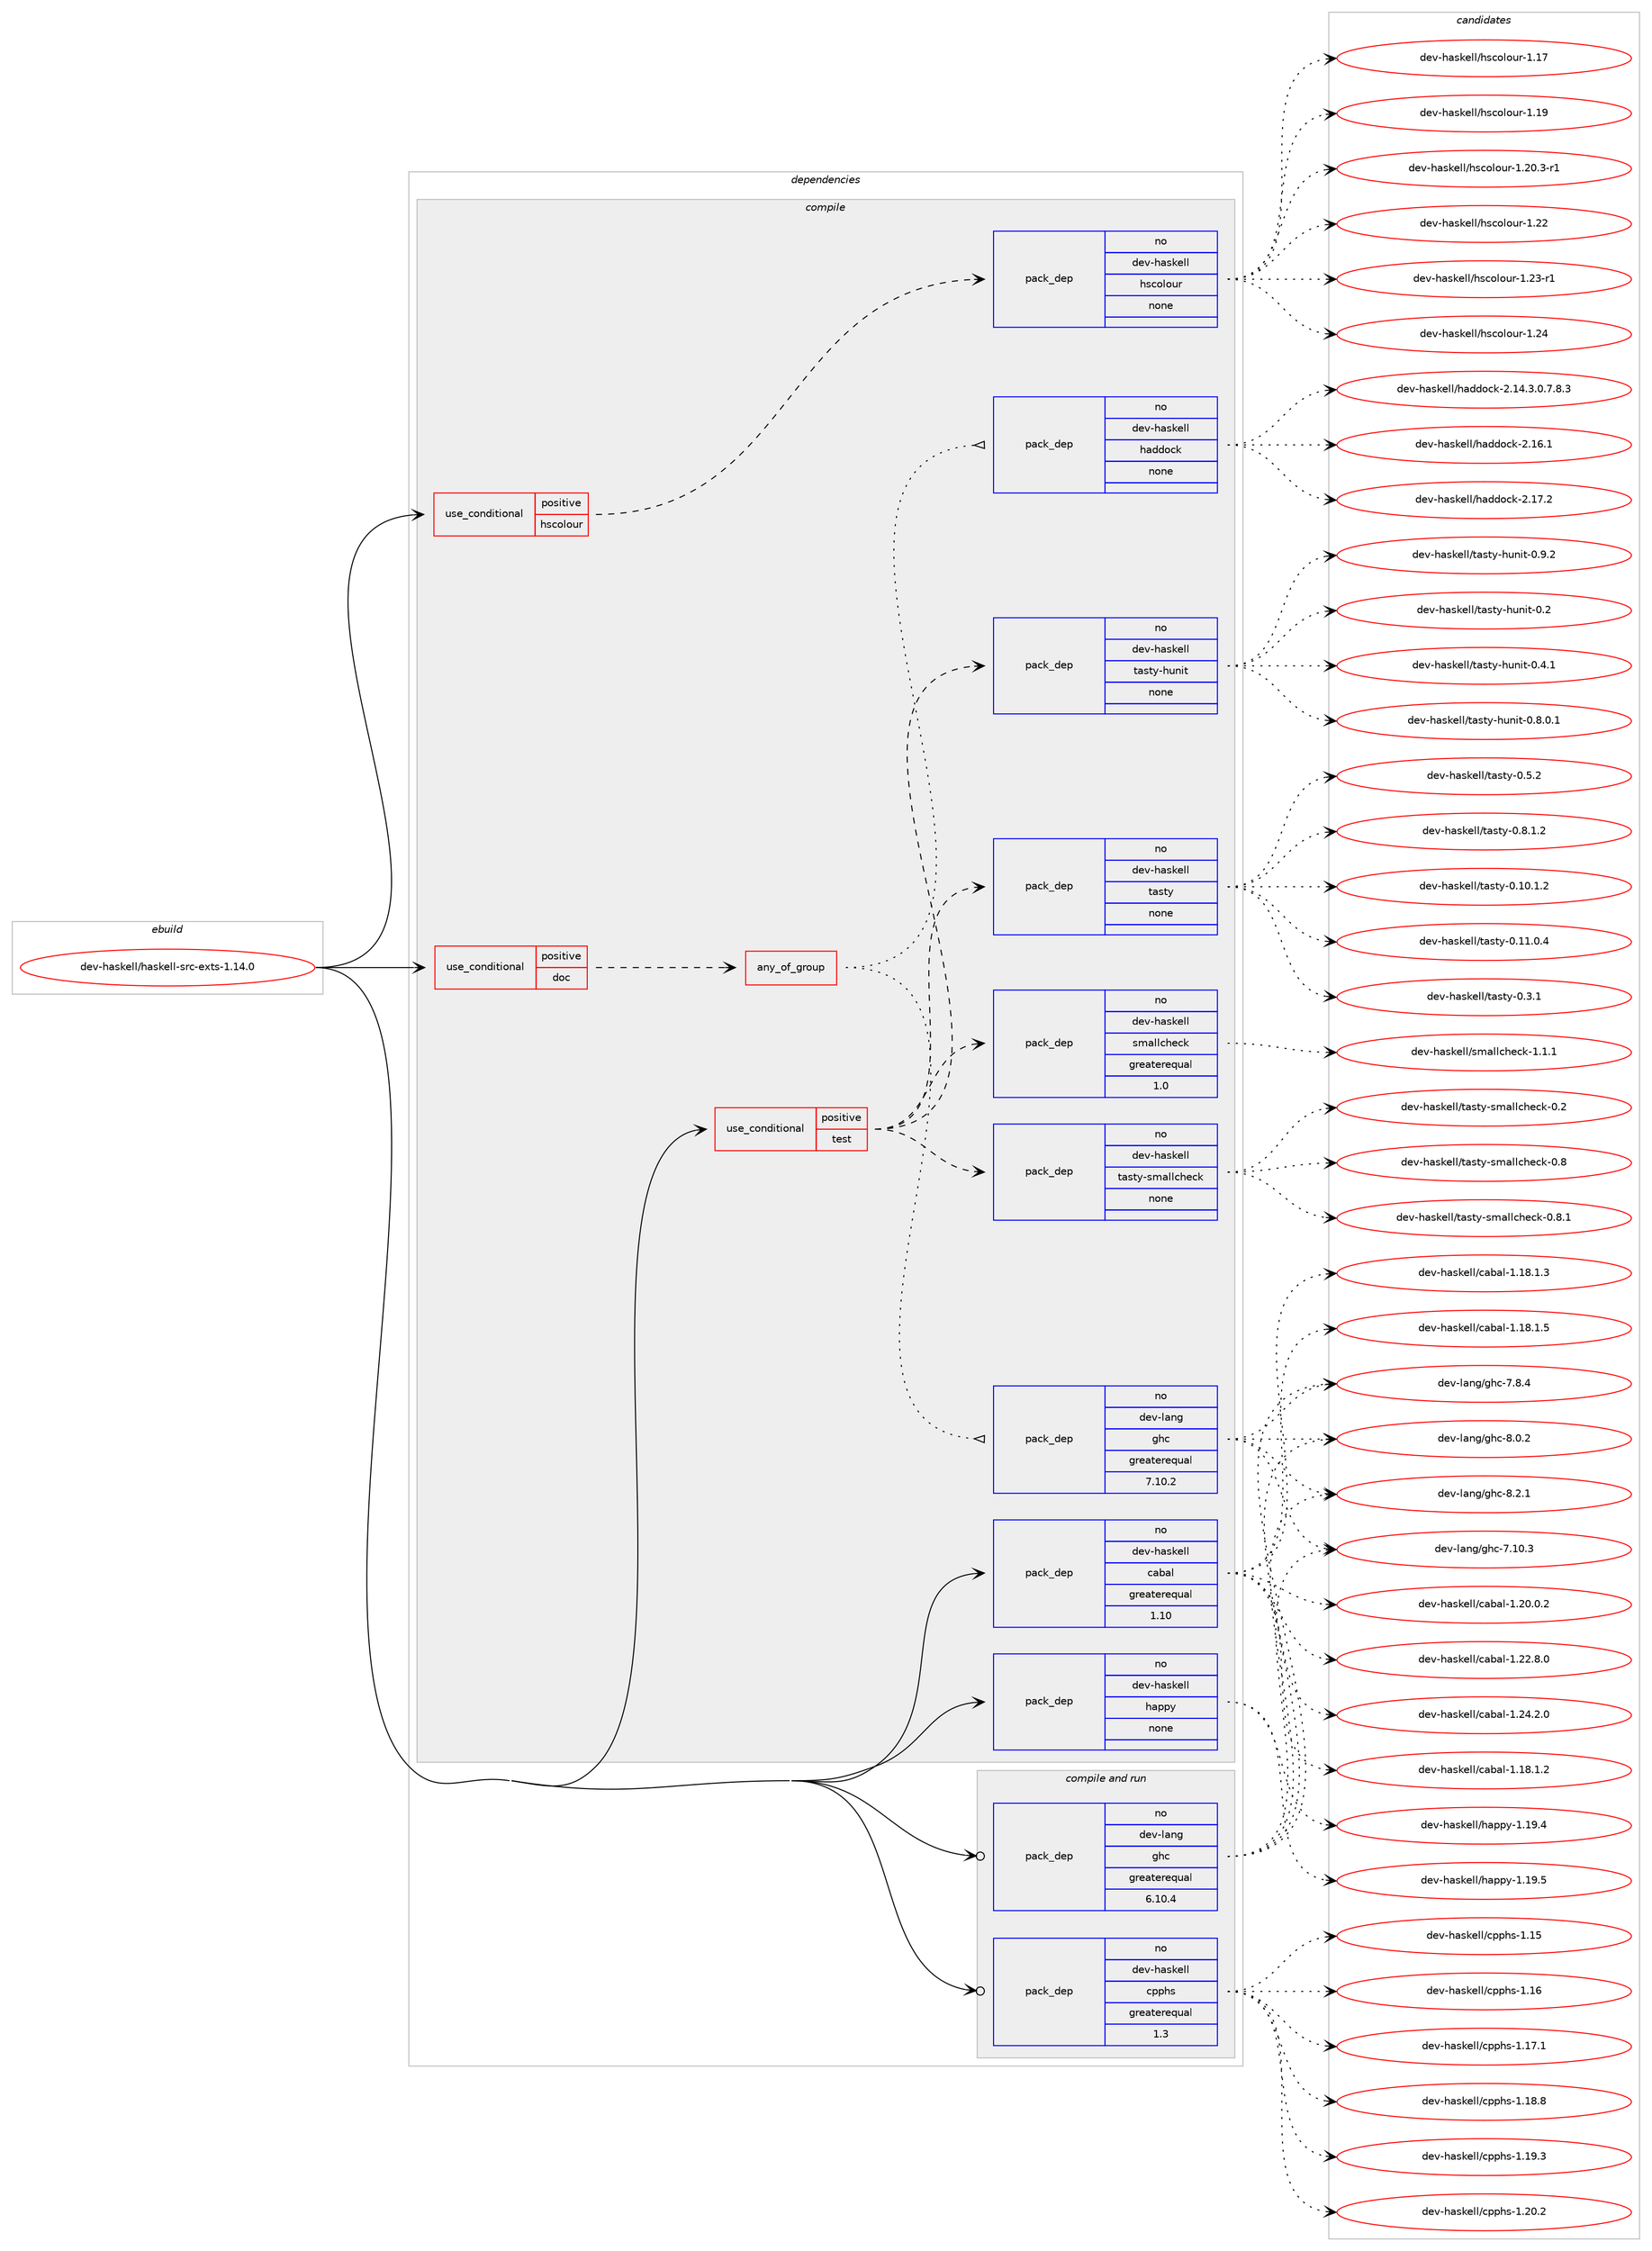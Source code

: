 digraph prolog {

# *************
# Graph options
# *************

newrank=true;
concentrate=true;
compound=true;
graph [rankdir=LR,fontname=Helvetica,fontsize=10,ranksep=1.5];#, ranksep=2.5, nodesep=0.2];
edge  [arrowhead=vee];
node  [fontname=Helvetica,fontsize=10];

# **********
# The ebuild
# **********

subgraph cluster_leftcol {
color=gray;
rank=same;
label=<<i>ebuild</i>>;
id [label="dev-haskell/haskell-src-exts-1.14.0", color=red, width=4, href="../dev-haskell/haskell-src-exts-1.14.0.svg"];
}

# ****************
# The dependencies
# ****************

subgraph cluster_midcol {
color=gray;
label=<<i>dependencies</i>>;
subgraph cluster_compile {
fillcolor="#eeeeee";
style=filled;
label=<<i>compile</i>>;
subgraph cond19162 {
dependency82411 [label=<<TABLE BORDER="0" CELLBORDER="1" CELLSPACING="0" CELLPADDING="4"><TR><TD ROWSPAN="3" CELLPADDING="10">use_conditional</TD></TR><TR><TD>positive</TD></TR><TR><TD>doc</TD></TR></TABLE>>, shape=none, color=red];
subgraph any2104 {
dependency82412 [label=<<TABLE BORDER="0" CELLBORDER="1" CELLSPACING="0" CELLPADDING="4"><TR><TD CELLPADDING="10">any_of_group</TD></TR></TABLE>>, shape=none, color=red];subgraph pack61115 {
dependency82413 [label=<<TABLE BORDER="0" CELLBORDER="1" CELLSPACING="0" CELLPADDING="4" WIDTH="220"><TR><TD ROWSPAN="6" CELLPADDING="30">pack_dep</TD></TR><TR><TD WIDTH="110">no</TD></TR><TR><TD>dev-haskell</TD></TR><TR><TD>haddock</TD></TR><TR><TD>none</TD></TR><TR><TD></TD></TR></TABLE>>, shape=none, color=blue];
}
dependency82412:e -> dependency82413:w [weight=20,style="dotted",arrowhead="oinv"];
subgraph pack61116 {
dependency82414 [label=<<TABLE BORDER="0" CELLBORDER="1" CELLSPACING="0" CELLPADDING="4" WIDTH="220"><TR><TD ROWSPAN="6" CELLPADDING="30">pack_dep</TD></TR><TR><TD WIDTH="110">no</TD></TR><TR><TD>dev-lang</TD></TR><TR><TD>ghc</TD></TR><TR><TD>greaterequal</TD></TR><TR><TD>7.10.2</TD></TR></TABLE>>, shape=none, color=blue];
}
dependency82412:e -> dependency82414:w [weight=20,style="dotted",arrowhead="oinv"];
}
dependency82411:e -> dependency82412:w [weight=20,style="dashed",arrowhead="vee"];
}
id:e -> dependency82411:w [weight=20,style="solid",arrowhead="vee"];
subgraph cond19163 {
dependency82415 [label=<<TABLE BORDER="0" CELLBORDER="1" CELLSPACING="0" CELLPADDING="4"><TR><TD ROWSPAN="3" CELLPADDING="10">use_conditional</TD></TR><TR><TD>positive</TD></TR><TR><TD>hscolour</TD></TR></TABLE>>, shape=none, color=red];
subgraph pack61117 {
dependency82416 [label=<<TABLE BORDER="0" CELLBORDER="1" CELLSPACING="0" CELLPADDING="4" WIDTH="220"><TR><TD ROWSPAN="6" CELLPADDING="30">pack_dep</TD></TR><TR><TD WIDTH="110">no</TD></TR><TR><TD>dev-haskell</TD></TR><TR><TD>hscolour</TD></TR><TR><TD>none</TD></TR><TR><TD></TD></TR></TABLE>>, shape=none, color=blue];
}
dependency82415:e -> dependency82416:w [weight=20,style="dashed",arrowhead="vee"];
}
id:e -> dependency82415:w [weight=20,style="solid",arrowhead="vee"];
subgraph cond19164 {
dependency82417 [label=<<TABLE BORDER="0" CELLBORDER="1" CELLSPACING="0" CELLPADDING="4"><TR><TD ROWSPAN="3" CELLPADDING="10">use_conditional</TD></TR><TR><TD>positive</TD></TR><TR><TD>test</TD></TR></TABLE>>, shape=none, color=red];
subgraph pack61118 {
dependency82418 [label=<<TABLE BORDER="0" CELLBORDER="1" CELLSPACING="0" CELLPADDING="4" WIDTH="220"><TR><TD ROWSPAN="6" CELLPADDING="30">pack_dep</TD></TR><TR><TD WIDTH="110">no</TD></TR><TR><TD>dev-haskell</TD></TR><TR><TD>smallcheck</TD></TR><TR><TD>greaterequal</TD></TR><TR><TD>1.0</TD></TR></TABLE>>, shape=none, color=blue];
}
dependency82417:e -> dependency82418:w [weight=20,style="dashed",arrowhead="vee"];
subgraph pack61119 {
dependency82419 [label=<<TABLE BORDER="0" CELLBORDER="1" CELLSPACING="0" CELLPADDING="4" WIDTH="220"><TR><TD ROWSPAN="6" CELLPADDING="30">pack_dep</TD></TR><TR><TD WIDTH="110">no</TD></TR><TR><TD>dev-haskell</TD></TR><TR><TD>tasty</TD></TR><TR><TD>none</TD></TR><TR><TD></TD></TR></TABLE>>, shape=none, color=blue];
}
dependency82417:e -> dependency82419:w [weight=20,style="dashed",arrowhead="vee"];
subgraph pack61120 {
dependency82420 [label=<<TABLE BORDER="0" CELLBORDER="1" CELLSPACING="0" CELLPADDING="4" WIDTH="220"><TR><TD ROWSPAN="6" CELLPADDING="30">pack_dep</TD></TR><TR><TD WIDTH="110">no</TD></TR><TR><TD>dev-haskell</TD></TR><TR><TD>tasty-hunit</TD></TR><TR><TD>none</TD></TR><TR><TD></TD></TR></TABLE>>, shape=none, color=blue];
}
dependency82417:e -> dependency82420:w [weight=20,style="dashed",arrowhead="vee"];
subgraph pack61121 {
dependency82421 [label=<<TABLE BORDER="0" CELLBORDER="1" CELLSPACING="0" CELLPADDING="4" WIDTH="220"><TR><TD ROWSPAN="6" CELLPADDING="30">pack_dep</TD></TR><TR><TD WIDTH="110">no</TD></TR><TR><TD>dev-haskell</TD></TR><TR><TD>tasty-smallcheck</TD></TR><TR><TD>none</TD></TR><TR><TD></TD></TR></TABLE>>, shape=none, color=blue];
}
dependency82417:e -> dependency82421:w [weight=20,style="dashed",arrowhead="vee"];
}
id:e -> dependency82417:w [weight=20,style="solid",arrowhead="vee"];
subgraph pack61122 {
dependency82422 [label=<<TABLE BORDER="0" CELLBORDER="1" CELLSPACING="0" CELLPADDING="4" WIDTH="220"><TR><TD ROWSPAN="6" CELLPADDING="30">pack_dep</TD></TR><TR><TD WIDTH="110">no</TD></TR><TR><TD>dev-haskell</TD></TR><TR><TD>cabal</TD></TR><TR><TD>greaterequal</TD></TR><TR><TD>1.10</TD></TR></TABLE>>, shape=none, color=blue];
}
id:e -> dependency82422:w [weight=20,style="solid",arrowhead="vee"];
subgraph pack61123 {
dependency82423 [label=<<TABLE BORDER="0" CELLBORDER="1" CELLSPACING="0" CELLPADDING="4" WIDTH="220"><TR><TD ROWSPAN="6" CELLPADDING="30">pack_dep</TD></TR><TR><TD WIDTH="110">no</TD></TR><TR><TD>dev-haskell</TD></TR><TR><TD>happy</TD></TR><TR><TD>none</TD></TR><TR><TD></TD></TR></TABLE>>, shape=none, color=blue];
}
id:e -> dependency82423:w [weight=20,style="solid",arrowhead="vee"];
}
subgraph cluster_compileandrun {
fillcolor="#eeeeee";
style=filled;
label=<<i>compile and run</i>>;
subgraph pack61124 {
dependency82424 [label=<<TABLE BORDER="0" CELLBORDER="1" CELLSPACING="0" CELLPADDING="4" WIDTH="220"><TR><TD ROWSPAN="6" CELLPADDING="30">pack_dep</TD></TR><TR><TD WIDTH="110">no</TD></TR><TR><TD>dev-haskell</TD></TR><TR><TD>cpphs</TD></TR><TR><TD>greaterequal</TD></TR><TR><TD>1.3</TD></TR></TABLE>>, shape=none, color=blue];
}
id:e -> dependency82424:w [weight=20,style="solid",arrowhead="odotvee"];
subgraph pack61125 {
dependency82425 [label=<<TABLE BORDER="0" CELLBORDER="1" CELLSPACING="0" CELLPADDING="4" WIDTH="220"><TR><TD ROWSPAN="6" CELLPADDING="30">pack_dep</TD></TR><TR><TD WIDTH="110">no</TD></TR><TR><TD>dev-lang</TD></TR><TR><TD>ghc</TD></TR><TR><TD>greaterequal</TD></TR><TR><TD>6.10.4</TD></TR></TABLE>>, shape=none, color=blue];
}
id:e -> dependency82425:w [weight=20,style="solid",arrowhead="odotvee"];
}
subgraph cluster_run {
fillcolor="#eeeeee";
style=filled;
label=<<i>run</i>>;
}
}

# **************
# The candidates
# **************

subgraph cluster_choices {
rank=same;
color=gray;
label=<<i>candidates</i>>;

subgraph choice61115 {
color=black;
nodesep=1;
choice1001011184510497115107101108108471049710010011199107455046495246514648465546564651 [label="dev-haskell/haddock-2.14.3.0.7.8.3", color=red, width=4,href="../dev-haskell/haddock-2.14.3.0.7.8.3.svg"];
choice100101118451049711510710110810847104971001001119910745504649544649 [label="dev-haskell/haddock-2.16.1", color=red, width=4,href="../dev-haskell/haddock-2.16.1.svg"];
choice100101118451049711510710110810847104971001001119910745504649554650 [label="dev-haskell/haddock-2.17.2", color=red, width=4,href="../dev-haskell/haddock-2.17.2.svg"];
dependency82413:e -> choice1001011184510497115107101108108471049710010011199107455046495246514648465546564651:w [style=dotted,weight="100"];
dependency82413:e -> choice100101118451049711510710110810847104971001001119910745504649544649:w [style=dotted,weight="100"];
dependency82413:e -> choice100101118451049711510710110810847104971001001119910745504649554650:w [style=dotted,weight="100"];
}
subgraph choice61116 {
color=black;
nodesep=1;
choice1001011184510897110103471031049945554649484651 [label="dev-lang/ghc-7.10.3", color=red, width=4,href="../dev-lang/ghc-7.10.3.svg"];
choice10010111845108971101034710310499455546564652 [label="dev-lang/ghc-7.8.4", color=red, width=4,href="../dev-lang/ghc-7.8.4.svg"];
choice10010111845108971101034710310499455646484650 [label="dev-lang/ghc-8.0.2", color=red, width=4,href="../dev-lang/ghc-8.0.2.svg"];
choice10010111845108971101034710310499455646504649 [label="dev-lang/ghc-8.2.1", color=red, width=4,href="../dev-lang/ghc-8.2.1.svg"];
dependency82414:e -> choice1001011184510897110103471031049945554649484651:w [style=dotted,weight="100"];
dependency82414:e -> choice10010111845108971101034710310499455546564652:w [style=dotted,weight="100"];
dependency82414:e -> choice10010111845108971101034710310499455646484650:w [style=dotted,weight="100"];
dependency82414:e -> choice10010111845108971101034710310499455646504649:w [style=dotted,weight="100"];
}
subgraph choice61117 {
color=black;
nodesep=1;
choice100101118451049711510710110810847104115991111081111171144549464955 [label="dev-haskell/hscolour-1.17", color=red, width=4,href="../dev-haskell/hscolour-1.17.svg"];
choice100101118451049711510710110810847104115991111081111171144549464957 [label="dev-haskell/hscolour-1.19", color=red, width=4,href="../dev-haskell/hscolour-1.19.svg"];
choice10010111845104971151071011081084710411599111108111117114454946504846514511449 [label="dev-haskell/hscolour-1.20.3-r1", color=red, width=4,href="../dev-haskell/hscolour-1.20.3-r1.svg"];
choice100101118451049711510710110810847104115991111081111171144549465050 [label="dev-haskell/hscolour-1.22", color=red, width=4,href="../dev-haskell/hscolour-1.22.svg"];
choice1001011184510497115107101108108471041159911110811111711445494650514511449 [label="dev-haskell/hscolour-1.23-r1", color=red, width=4,href="../dev-haskell/hscolour-1.23-r1.svg"];
choice100101118451049711510710110810847104115991111081111171144549465052 [label="dev-haskell/hscolour-1.24", color=red, width=4,href="../dev-haskell/hscolour-1.24.svg"];
dependency82416:e -> choice100101118451049711510710110810847104115991111081111171144549464955:w [style=dotted,weight="100"];
dependency82416:e -> choice100101118451049711510710110810847104115991111081111171144549464957:w [style=dotted,weight="100"];
dependency82416:e -> choice10010111845104971151071011081084710411599111108111117114454946504846514511449:w [style=dotted,weight="100"];
dependency82416:e -> choice100101118451049711510710110810847104115991111081111171144549465050:w [style=dotted,weight="100"];
dependency82416:e -> choice1001011184510497115107101108108471041159911110811111711445494650514511449:w [style=dotted,weight="100"];
dependency82416:e -> choice100101118451049711510710110810847104115991111081111171144549465052:w [style=dotted,weight="100"];
}
subgraph choice61118 {
color=black;
nodesep=1;
choice100101118451049711510710110810847115109971081089910410199107454946494649 [label="dev-haskell/smallcheck-1.1.1", color=red, width=4,href="../dev-haskell/smallcheck-1.1.1.svg"];
dependency82418:e -> choice100101118451049711510710110810847115109971081089910410199107454946494649:w [style=dotted,weight="100"];
}
subgraph choice61119 {
color=black;
nodesep=1;
choice10010111845104971151071011081084711697115116121454846494846494650 [label="dev-haskell/tasty-0.10.1.2", color=red, width=4,href="../dev-haskell/tasty-0.10.1.2.svg"];
choice10010111845104971151071011081084711697115116121454846494946484652 [label="dev-haskell/tasty-0.11.0.4", color=red, width=4,href="../dev-haskell/tasty-0.11.0.4.svg"];
choice10010111845104971151071011081084711697115116121454846514649 [label="dev-haskell/tasty-0.3.1", color=red, width=4,href="../dev-haskell/tasty-0.3.1.svg"];
choice10010111845104971151071011081084711697115116121454846534650 [label="dev-haskell/tasty-0.5.2", color=red, width=4,href="../dev-haskell/tasty-0.5.2.svg"];
choice100101118451049711510710110810847116971151161214548465646494650 [label="dev-haskell/tasty-0.8.1.2", color=red, width=4,href="../dev-haskell/tasty-0.8.1.2.svg"];
dependency82419:e -> choice10010111845104971151071011081084711697115116121454846494846494650:w [style=dotted,weight="100"];
dependency82419:e -> choice10010111845104971151071011081084711697115116121454846494946484652:w [style=dotted,weight="100"];
dependency82419:e -> choice10010111845104971151071011081084711697115116121454846514649:w [style=dotted,weight="100"];
dependency82419:e -> choice10010111845104971151071011081084711697115116121454846534650:w [style=dotted,weight="100"];
dependency82419:e -> choice100101118451049711510710110810847116971151161214548465646494650:w [style=dotted,weight="100"];
}
subgraph choice61120 {
color=black;
nodesep=1;
choice100101118451049711510710110810847116971151161214510411711010511645484650 [label="dev-haskell/tasty-hunit-0.2", color=red, width=4,href="../dev-haskell/tasty-hunit-0.2.svg"];
choice1001011184510497115107101108108471169711511612145104117110105116454846524649 [label="dev-haskell/tasty-hunit-0.4.1", color=red, width=4,href="../dev-haskell/tasty-hunit-0.4.1.svg"];
choice10010111845104971151071011081084711697115116121451041171101051164548465646484649 [label="dev-haskell/tasty-hunit-0.8.0.1", color=red, width=4,href="../dev-haskell/tasty-hunit-0.8.0.1.svg"];
choice1001011184510497115107101108108471169711511612145104117110105116454846574650 [label="dev-haskell/tasty-hunit-0.9.2", color=red, width=4,href="../dev-haskell/tasty-hunit-0.9.2.svg"];
dependency82420:e -> choice100101118451049711510710110810847116971151161214510411711010511645484650:w [style=dotted,weight="100"];
dependency82420:e -> choice1001011184510497115107101108108471169711511612145104117110105116454846524649:w [style=dotted,weight="100"];
dependency82420:e -> choice10010111845104971151071011081084711697115116121451041171101051164548465646484649:w [style=dotted,weight="100"];
dependency82420:e -> choice1001011184510497115107101108108471169711511612145104117110105116454846574650:w [style=dotted,weight="100"];
}
subgraph choice61121 {
color=black;
nodesep=1;
choice100101118451049711510710110810847116971151161214511510997108108991041019910745484650 [label="dev-haskell/tasty-smallcheck-0.2", color=red, width=4,href="../dev-haskell/tasty-smallcheck-0.2.svg"];
choice100101118451049711510710110810847116971151161214511510997108108991041019910745484656 [label="dev-haskell/tasty-smallcheck-0.8", color=red, width=4,href="../dev-haskell/tasty-smallcheck-0.8.svg"];
choice1001011184510497115107101108108471169711511612145115109971081089910410199107454846564649 [label="dev-haskell/tasty-smallcheck-0.8.1", color=red, width=4,href="../dev-haskell/tasty-smallcheck-0.8.1.svg"];
dependency82421:e -> choice100101118451049711510710110810847116971151161214511510997108108991041019910745484650:w [style=dotted,weight="100"];
dependency82421:e -> choice100101118451049711510710110810847116971151161214511510997108108991041019910745484656:w [style=dotted,weight="100"];
dependency82421:e -> choice1001011184510497115107101108108471169711511612145115109971081089910410199107454846564649:w [style=dotted,weight="100"];
}
subgraph choice61122 {
color=black;
nodesep=1;
choice10010111845104971151071011081084799979897108454946495646494650 [label="dev-haskell/cabal-1.18.1.2", color=red, width=4,href="../dev-haskell/cabal-1.18.1.2.svg"];
choice10010111845104971151071011081084799979897108454946495646494651 [label="dev-haskell/cabal-1.18.1.3", color=red, width=4,href="../dev-haskell/cabal-1.18.1.3.svg"];
choice10010111845104971151071011081084799979897108454946495646494653 [label="dev-haskell/cabal-1.18.1.5", color=red, width=4,href="../dev-haskell/cabal-1.18.1.5.svg"];
choice10010111845104971151071011081084799979897108454946504846484650 [label="dev-haskell/cabal-1.20.0.2", color=red, width=4,href="../dev-haskell/cabal-1.20.0.2.svg"];
choice10010111845104971151071011081084799979897108454946505046564648 [label="dev-haskell/cabal-1.22.8.0", color=red, width=4,href="../dev-haskell/cabal-1.22.8.0.svg"];
choice10010111845104971151071011081084799979897108454946505246504648 [label="dev-haskell/cabal-1.24.2.0", color=red, width=4,href="../dev-haskell/cabal-1.24.2.0.svg"];
dependency82422:e -> choice10010111845104971151071011081084799979897108454946495646494650:w [style=dotted,weight="100"];
dependency82422:e -> choice10010111845104971151071011081084799979897108454946495646494651:w [style=dotted,weight="100"];
dependency82422:e -> choice10010111845104971151071011081084799979897108454946495646494653:w [style=dotted,weight="100"];
dependency82422:e -> choice10010111845104971151071011081084799979897108454946504846484650:w [style=dotted,weight="100"];
dependency82422:e -> choice10010111845104971151071011081084799979897108454946505046564648:w [style=dotted,weight="100"];
dependency82422:e -> choice10010111845104971151071011081084799979897108454946505246504648:w [style=dotted,weight="100"];
}
subgraph choice61123 {
color=black;
nodesep=1;
choice1001011184510497115107101108108471049711211212145494649574652 [label="dev-haskell/happy-1.19.4", color=red, width=4,href="../dev-haskell/happy-1.19.4.svg"];
choice1001011184510497115107101108108471049711211212145494649574653 [label="dev-haskell/happy-1.19.5", color=red, width=4,href="../dev-haskell/happy-1.19.5.svg"];
dependency82423:e -> choice1001011184510497115107101108108471049711211212145494649574652:w [style=dotted,weight="100"];
dependency82423:e -> choice1001011184510497115107101108108471049711211212145494649574653:w [style=dotted,weight="100"];
}
subgraph choice61124 {
color=black;
nodesep=1;
choice100101118451049711510710110810847991121121041154549464953 [label="dev-haskell/cpphs-1.15", color=red, width=4,href="../dev-haskell/cpphs-1.15.svg"];
choice100101118451049711510710110810847991121121041154549464954 [label="dev-haskell/cpphs-1.16", color=red, width=4,href="../dev-haskell/cpphs-1.16.svg"];
choice1001011184510497115107101108108479911211210411545494649554649 [label="dev-haskell/cpphs-1.17.1", color=red, width=4,href="../dev-haskell/cpphs-1.17.1.svg"];
choice1001011184510497115107101108108479911211210411545494649564656 [label="dev-haskell/cpphs-1.18.8", color=red, width=4,href="../dev-haskell/cpphs-1.18.8.svg"];
choice1001011184510497115107101108108479911211210411545494649574651 [label="dev-haskell/cpphs-1.19.3", color=red, width=4,href="../dev-haskell/cpphs-1.19.3.svg"];
choice1001011184510497115107101108108479911211210411545494650484650 [label="dev-haskell/cpphs-1.20.2", color=red, width=4,href="../dev-haskell/cpphs-1.20.2.svg"];
dependency82424:e -> choice100101118451049711510710110810847991121121041154549464953:w [style=dotted,weight="100"];
dependency82424:e -> choice100101118451049711510710110810847991121121041154549464954:w [style=dotted,weight="100"];
dependency82424:e -> choice1001011184510497115107101108108479911211210411545494649554649:w [style=dotted,weight="100"];
dependency82424:e -> choice1001011184510497115107101108108479911211210411545494649564656:w [style=dotted,weight="100"];
dependency82424:e -> choice1001011184510497115107101108108479911211210411545494649574651:w [style=dotted,weight="100"];
dependency82424:e -> choice1001011184510497115107101108108479911211210411545494650484650:w [style=dotted,weight="100"];
}
subgraph choice61125 {
color=black;
nodesep=1;
choice1001011184510897110103471031049945554649484651 [label="dev-lang/ghc-7.10.3", color=red, width=4,href="../dev-lang/ghc-7.10.3.svg"];
choice10010111845108971101034710310499455546564652 [label="dev-lang/ghc-7.8.4", color=red, width=4,href="../dev-lang/ghc-7.8.4.svg"];
choice10010111845108971101034710310499455646484650 [label="dev-lang/ghc-8.0.2", color=red, width=4,href="../dev-lang/ghc-8.0.2.svg"];
choice10010111845108971101034710310499455646504649 [label="dev-lang/ghc-8.2.1", color=red, width=4,href="../dev-lang/ghc-8.2.1.svg"];
dependency82425:e -> choice1001011184510897110103471031049945554649484651:w [style=dotted,weight="100"];
dependency82425:e -> choice10010111845108971101034710310499455546564652:w [style=dotted,weight="100"];
dependency82425:e -> choice10010111845108971101034710310499455646484650:w [style=dotted,weight="100"];
dependency82425:e -> choice10010111845108971101034710310499455646504649:w [style=dotted,weight="100"];
}
}

}
